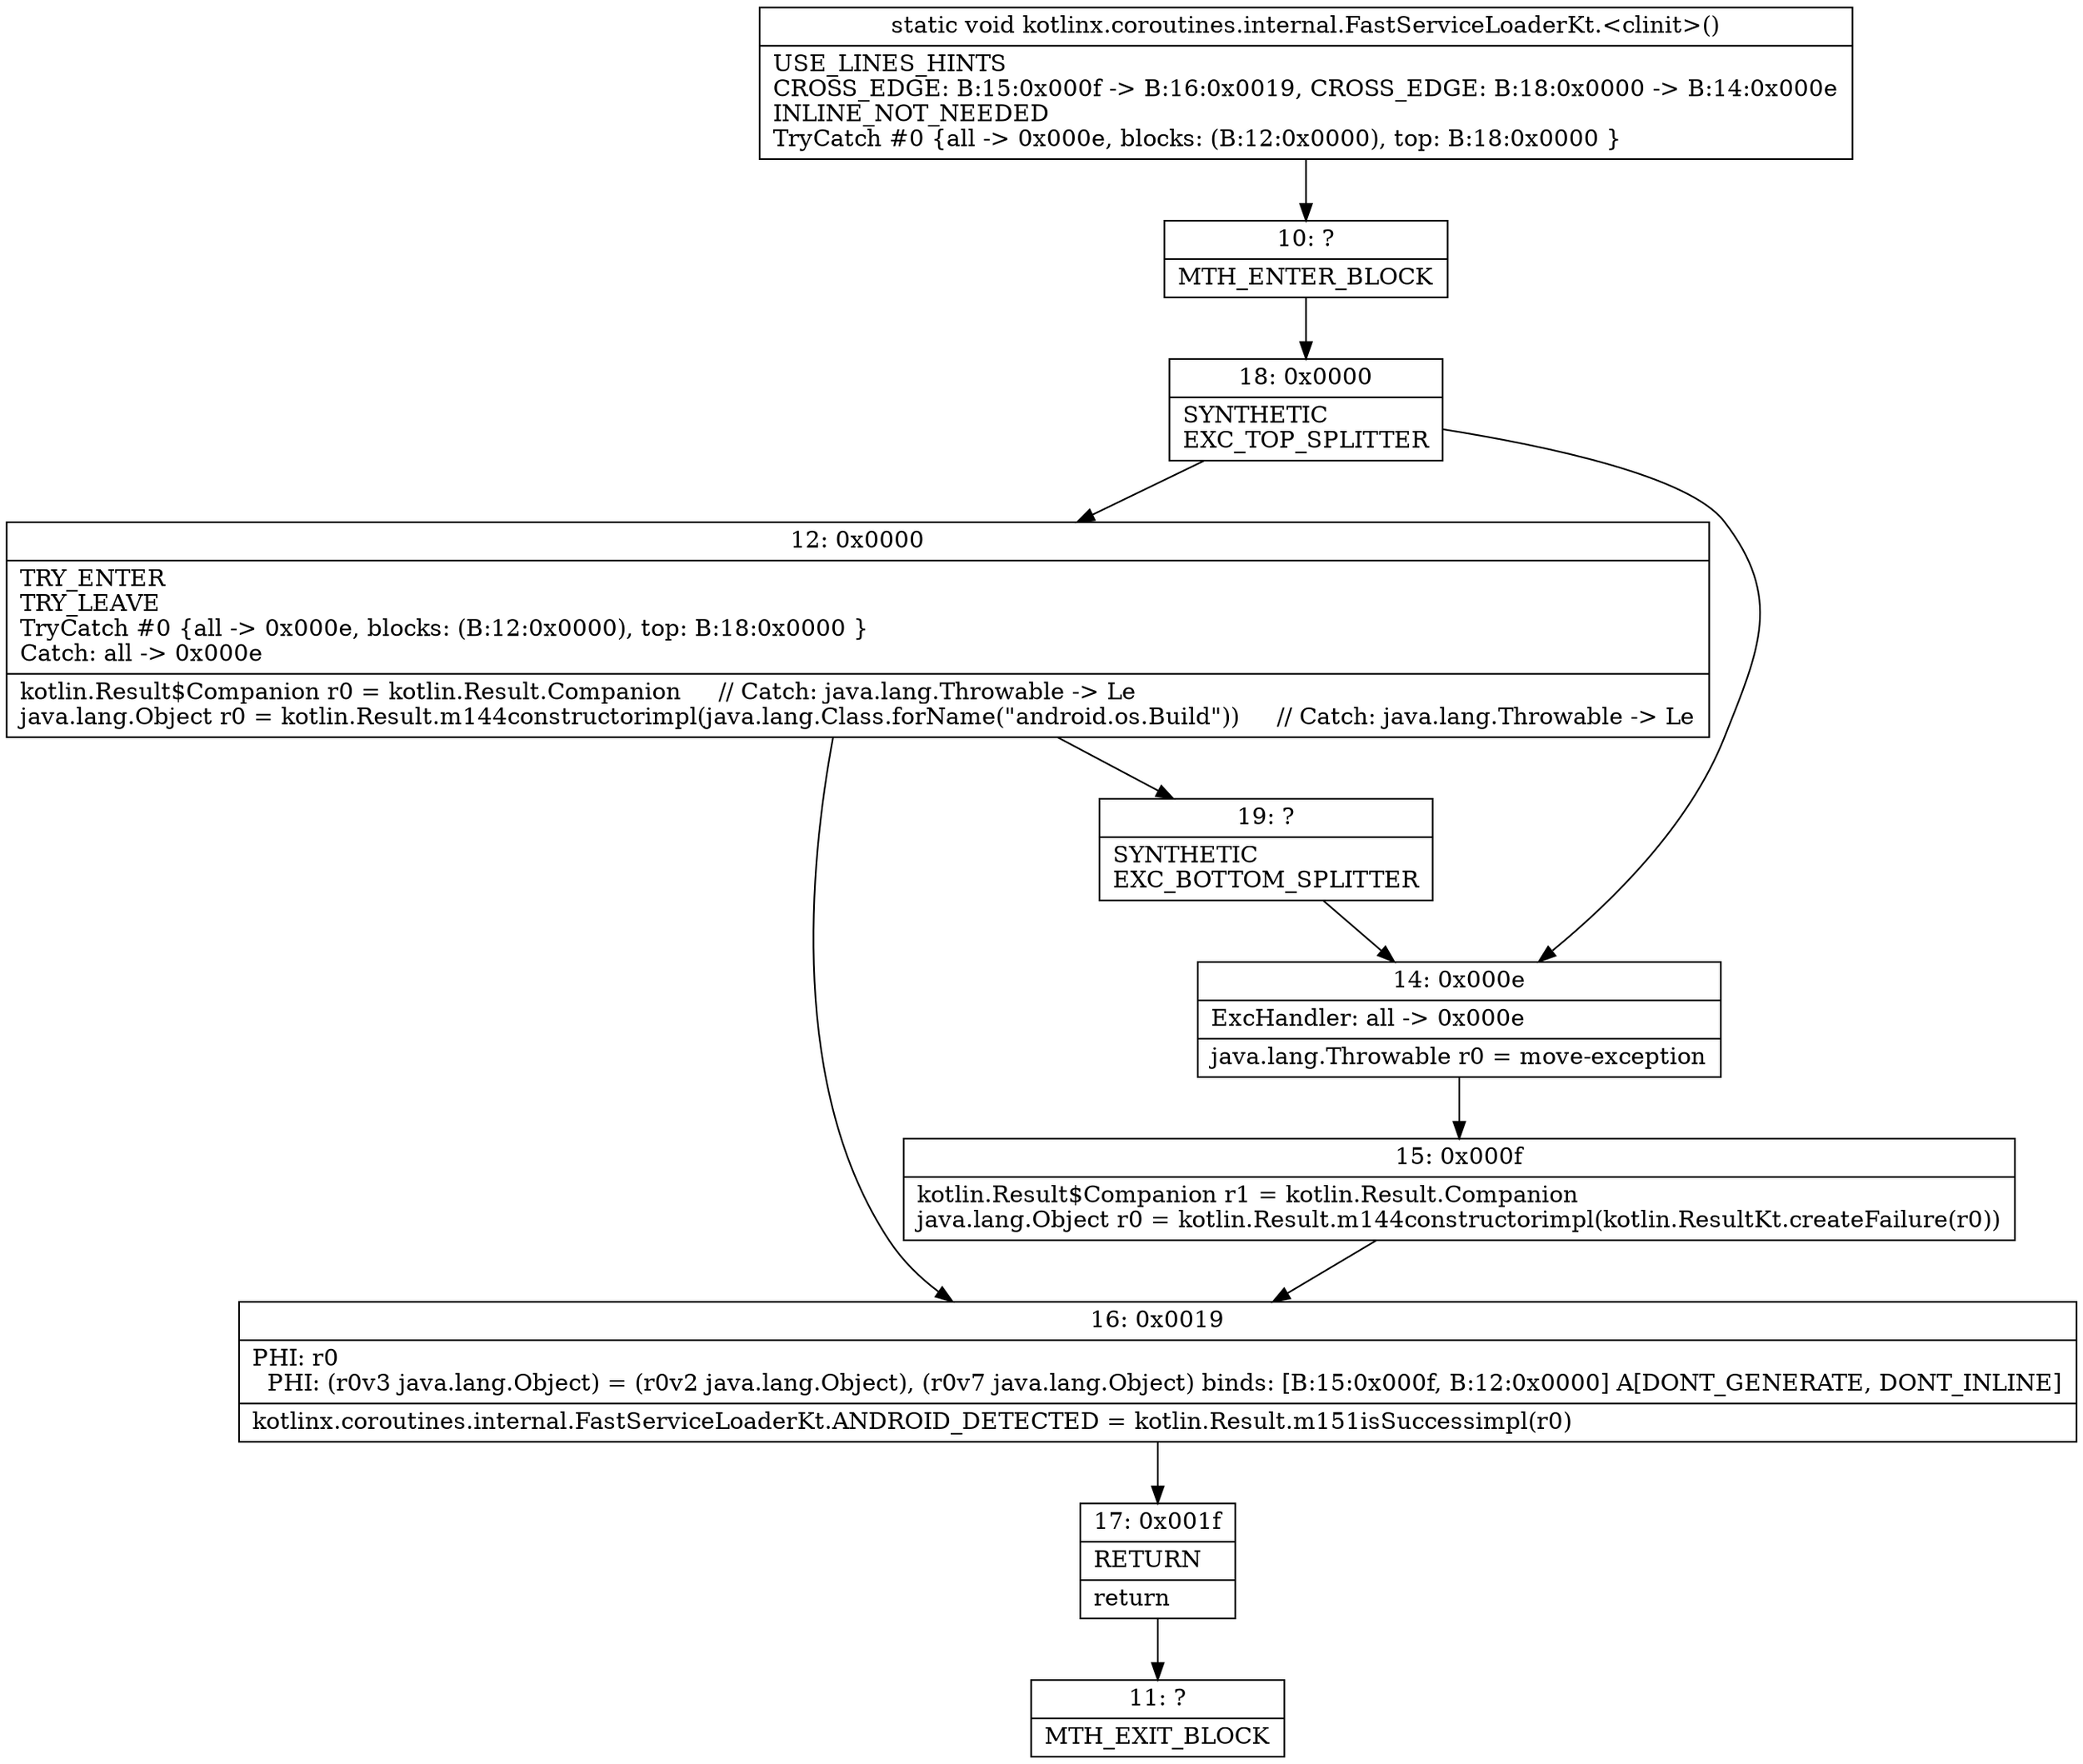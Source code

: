 digraph "CFG forkotlinx.coroutines.internal.FastServiceLoaderKt.\<clinit\>()V" {
Node_10 [shape=record,label="{10\:\ ?|MTH_ENTER_BLOCK\l}"];
Node_18 [shape=record,label="{18\:\ 0x0000|SYNTHETIC\lEXC_TOP_SPLITTER\l}"];
Node_12 [shape=record,label="{12\:\ 0x0000|TRY_ENTER\lTRY_LEAVE\lTryCatch #0 \{all \-\> 0x000e, blocks: (B:12:0x0000), top: B:18:0x0000 \}\lCatch: all \-\> 0x000e\l|kotlin.Result$Companion r0 = kotlin.Result.Companion     \/\/ Catch: java.lang.Throwable \-\> Le\ljava.lang.Object r0 = kotlin.Result.m144constructorimpl(java.lang.Class.forName(\"android.os.Build\"))     \/\/ Catch: java.lang.Throwable \-\> Le\l}"];
Node_16 [shape=record,label="{16\:\ 0x0019|PHI: r0 \l  PHI: (r0v3 java.lang.Object) = (r0v2 java.lang.Object), (r0v7 java.lang.Object) binds: [B:15:0x000f, B:12:0x0000] A[DONT_GENERATE, DONT_INLINE]\l|kotlinx.coroutines.internal.FastServiceLoaderKt.ANDROID_DETECTED = kotlin.Result.m151isSuccessimpl(r0)\l}"];
Node_17 [shape=record,label="{17\:\ 0x001f|RETURN\l|return\l}"];
Node_11 [shape=record,label="{11\:\ ?|MTH_EXIT_BLOCK\l}"];
Node_19 [shape=record,label="{19\:\ ?|SYNTHETIC\lEXC_BOTTOM_SPLITTER\l}"];
Node_14 [shape=record,label="{14\:\ 0x000e|ExcHandler: all \-\> 0x000e\l|java.lang.Throwable r0 = move\-exception\l}"];
Node_15 [shape=record,label="{15\:\ 0x000f|kotlin.Result$Companion r1 = kotlin.Result.Companion\ljava.lang.Object r0 = kotlin.Result.m144constructorimpl(kotlin.ResultKt.createFailure(r0))\l}"];
MethodNode[shape=record,label="{static void kotlinx.coroutines.internal.FastServiceLoaderKt.\<clinit\>()  | USE_LINES_HINTS\lCROSS_EDGE: B:15:0x000f \-\> B:16:0x0019, CROSS_EDGE: B:18:0x0000 \-\> B:14:0x000e\lINLINE_NOT_NEEDED\lTryCatch #0 \{all \-\> 0x000e, blocks: (B:12:0x0000), top: B:18:0x0000 \}\l}"];
MethodNode -> Node_10;Node_10 -> Node_18;
Node_18 -> Node_12;
Node_18 -> Node_14;
Node_12 -> Node_16;
Node_12 -> Node_19;
Node_16 -> Node_17;
Node_17 -> Node_11;
Node_19 -> Node_14;
Node_14 -> Node_15;
Node_15 -> Node_16;
}

